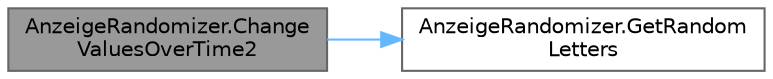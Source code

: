 digraph "AnzeigeRandomizer.ChangeValuesOverTime2"
{
 // LATEX_PDF_SIZE
  bgcolor="transparent";
  edge [fontname=Helvetica,fontsize=10,labelfontname=Helvetica,labelfontsize=10];
  node [fontname=Helvetica,fontsize=10,shape=box,height=0.2,width=0.4];
  rankdir="LR";
  Node1 [id="Node000001",label="AnzeigeRandomizer.Change\lValuesOverTime2",height=0.2,width=0.4,color="gray40", fillcolor="grey60", style="filled", fontcolor="black",tooltip="This method simulates an active display by sending random input to it."];
  Node1 -> Node2 [id="edge1_Node000001_Node000002",color="steelblue1",style="solid",tooltip=" "];
  Node2 [id="Node000002",label="AnzeigeRandomizer.GetRandom\lLetters",height=0.2,width=0.4,color="grey40", fillcolor="white", style="filled",URL="$class_anzeige_randomizer.html#abdba996c0b41fe36d2634d61e6424efb",tooltip="This method generates a random string of letters."];
}
